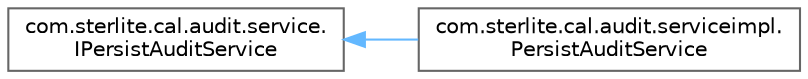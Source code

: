 digraph "Graphical Class Hierarchy"
{
 // LATEX_PDF_SIZE
  bgcolor="transparent";
  edge [fontname=Helvetica,fontsize=10,labelfontname=Helvetica,labelfontsize=10];
  node [fontname=Helvetica,fontsize=10,shape=box,height=0.2,width=0.4];
  rankdir="LR";
  Node0 [id="Node000000",label="com.sterlite.cal.audit.service.\lIPersistAuditService",height=0.2,width=0.4,color="grey40", fillcolor="white", style="filled",URL="$interfacecom_1_1sterlite_1_1cal_1_1audit_1_1service_1_1_i_persist_audit_service.html",tooltip=" "];
  Node0 -> Node1 [id="edge9_Node000000_Node000001",dir="back",color="steelblue1",style="solid",tooltip=" "];
  Node1 [id="Node000001",label="com.sterlite.cal.audit.serviceimpl.\lPersistAuditService",height=0.2,width=0.4,color="grey40", fillcolor="white", style="filled",URL="$classcom_1_1sterlite_1_1cal_1_1audit_1_1serviceimpl_1_1_persist_audit_service.html",tooltip=" "];
}
